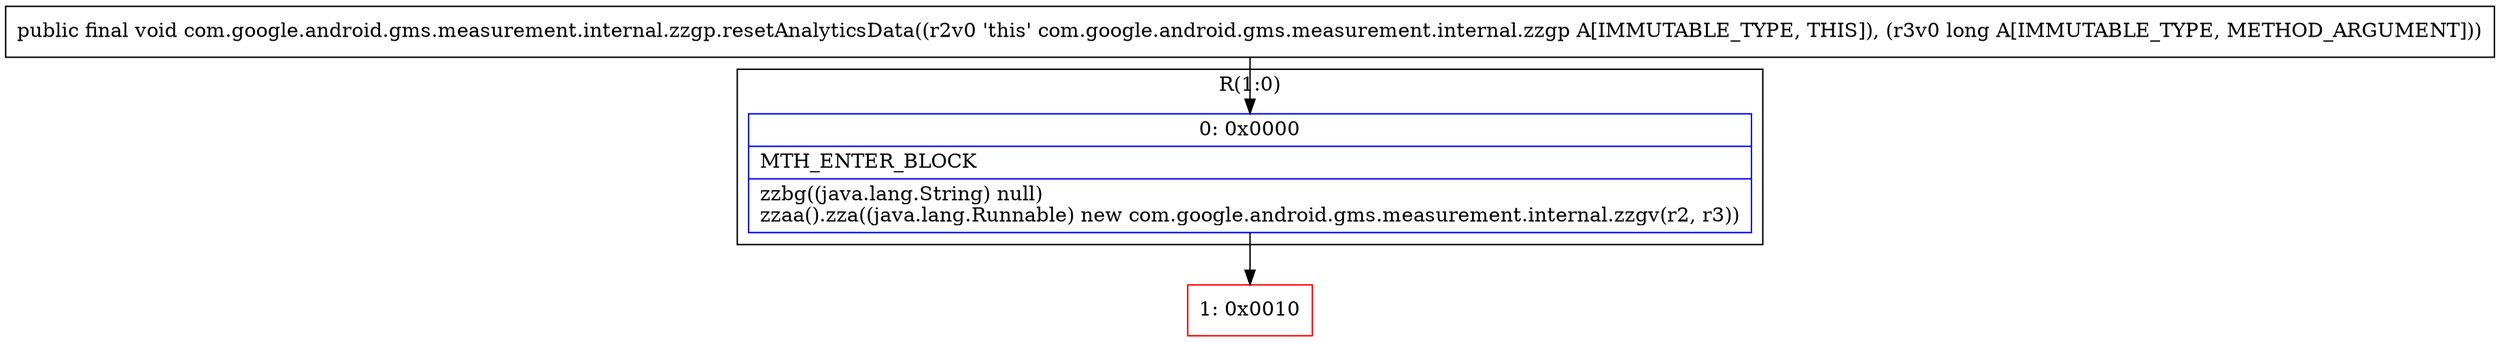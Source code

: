 digraph "CFG forcom.google.android.gms.measurement.internal.zzgp.resetAnalyticsData(J)V" {
subgraph cluster_Region_1733060458 {
label = "R(1:0)";
node [shape=record,color=blue];
Node_0 [shape=record,label="{0\:\ 0x0000|MTH_ENTER_BLOCK\l|zzbg((java.lang.String) null)\lzzaa().zza((java.lang.Runnable) new com.google.android.gms.measurement.internal.zzgv(r2, r3))\l}"];
}
Node_1 [shape=record,color=red,label="{1\:\ 0x0010}"];
MethodNode[shape=record,label="{public final void com.google.android.gms.measurement.internal.zzgp.resetAnalyticsData((r2v0 'this' com.google.android.gms.measurement.internal.zzgp A[IMMUTABLE_TYPE, THIS]), (r3v0 long A[IMMUTABLE_TYPE, METHOD_ARGUMENT])) }"];
MethodNode -> Node_0;
Node_0 -> Node_1;
}


